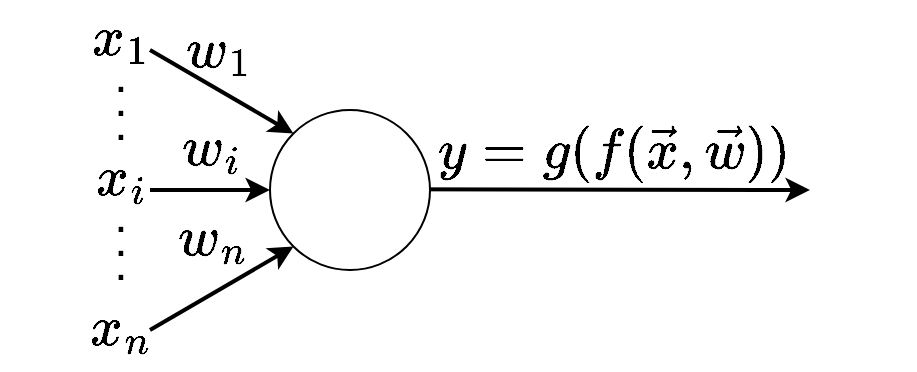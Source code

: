 <mxfile>
    <diagram id="1__IB14poS4x0QzZiISU" name="Page-1">
        <mxGraphModel dx="680" dy="607" grid="1" gridSize="10" guides="1" tooltips="1" connect="1" arrows="1" fold="1" page="1" pageScale="1" pageWidth="850" pageHeight="1100" math="1" shadow="0">
            <root>
                <mxCell id="0"/>
                <mxCell id="1" parent="0"/>
                <mxCell id="14" style="edgeStyle=none;html=1;fontSize=24;strokeWidth=2;" parent="1" edge="1">
                    <mxGeometry relative="1" as="geometry">
                        <mxPoint x="590" y="280" as="targetPoint"/>
                        <mxPoint x="379.999" y="279.58" as="sourcePoint"/>
                    </mxGeometry>
                </mxCell>
                <mxCell id="15" value="$$y = g(f(\vec{x},\vec{w}))$$" style="edgeLabel;align=center;verticalAlign=middle;resizable=0;points=[];labelBackgroundColor=none;fontSize=24;html=1;" parent="14" vertex="1" connectable="0">
                    <mxGeometry x="-0.279" y="-1" relative="1" as="geometry">
                        <mxPoint x="36" y="-21" as="offset"/>
                    </mxGeometry>
                </mxCell>
                <mxCell id="2" value="" style="ellipse;whiteSpace=wrap;html=1;aspect=fixed;fontSize=24;" parent="1" vertex="1">
                    <mxGeometry x="320" y="240" width="80" height="80" as="geometry"/>
                </mxCell>
                <mxCell id="3" value="" style="endArrow=classic;html=1;entryX=0;entryY=0;entryDx=0;entryDy=0;fontSize=24;strokeWidth=2;" parent="1" target="2" edge="1">
                    <mxGeometry width="50" height="50" relative="1" as="geometry">
                        <mxPoint x="260" y="210" as="sourcePoint"/>
                        <mxPoint x="332" y="252" as="targetPoint"/>
                    </mxGeometry>
                </mxCell>
                <mxCell id="9" value="$$w_1$$" style="edgeLabel;html=1;align=center;verticalAlign=middle;resizable=0;points=[];labelBackgroundColor=none;fontSize=24;" parent="3" vertex="1" connectable="0">
                    <mxGeometry x="-0.217" y="1" relative="1" as="geometry">
                        <mxPoint x="5" y="-15" as="offset"/>
                    </mxGeometry>
                </mxCell>
                <mxCell id="4" value="" style="endArrow=classic;html=1;entryX=0;entryY=0.5;entryDx=0;entryDy=0;fontSize=24;strokeWidth=2;" parent="1" target="2" edge="1">
                    <mxGeometry width="50" height="50" relative="1" as="geometry">
                        <mxPoint x="260" y="280" as="sourcePoint"/>
                        <mxPoint x="342" y="262" as="targetPoint"/>
                    </mxGeometry>
                </mxCell>
                <mxCell id="10" value="$$w_i$$" style="edgeLabel;html=1;align=center;verticalAlign=middle;resizable=0;points=[];labelBackgroundColor=none;fontSize=24;" parent="4" vertex="1" connectable="0">
                    <mxGeometry x="-0.076" y="1" relative="1" as="geometry">
                        <mxPoint x="2" y="-19" as="offset"/>
                    </mxGeometry>
                </mxCell>
                <mxCell id="5" value="" style="endArrow=classic;html=1;entryX=0;entryY=1;entryDx=0;entryDy=0;fontSize=24;strokeWidth=2;" parent="1" target="2" edge="1">
                    <mxGeometry width="50" height="50" relative="1" as="geometry">
                        <mxPoint x="260" y="350" as="sourcePoint"/>
                        <mxPoint x="310" y="330" as="targetPoint"/>
                    </mxGeometry>
                </mxCell>
                <mxCell id="11" value="$$w_n$$" style="edgeLabel;html=1;align=center;verticalAlign=middle;resizable=0;points=[];labelBackgroundColor=none;fontSize=24;" parent="5" vertex="1" connectable="0">
                    <mxGeometry x="-0.121" relative="1" as="geometry">
                        <mxPoint x="-1" y="-27" as="offset"/>
                    </mxGeometry>
                </mxCell>
                <mxCell id="6" value="$$x_1$$" style="text;html=1;align=center;verticalAlign=middle;resizable=0;points=[];autosize=1;strokeColor=none;fillColor=none;fontSize=24;" parent="1" vertex="1">
                    <mxGeometry x="185" y="185" width="120" height="40" as="geometry"/>
                </mxCell>
                <mxCell id="7" value="$$x_i$$" style="text;html=1;align=center;verticalAlign=middle;resizable=0;points=[];autosize=1;strokeColor=none;fillColor=none;fontSize=24;" parent="1" vertex="1">
                    <mxGeometry x="190" y="255" width="110" height="40" as="geometry"/>
                </mxCell>
                <mxCell id="8" value="$$x_n$$" style="text;html=1;align=center;verticalAlign=middle;resizable=0;points=[];autosize=1;strokeColor=none;fillColor=none;fontSize=24;" parent="1" vertex="1">
                    <mxGeometry x="185" y="330" width="120" height="40" as="geometry"/>
                </mxCell>
                <mxCell id="12" value="&lt;div style=&quot;line-height: 50%;&quot;&gt;&lt;span style=&quot;background-color: transparent;&quot;&gt;.&lt;/span&gt;&lt;/div&gt;&lt;div style=&quot;line-height: 50%;&quot;&gt;&lt;span style=&quot;background-color: transparent;&quot;&gt;.&lt;/span&gt;&lt;/div&gt;&lt;div style=&quot;line-height: 50%;&quot;&gt;&lt;span style=&quot;background-color: transparent;&quot;&gt;.&lt;/span&gt;&lt;/div&gt;" style="text;html=1;align=center;verticalAlign=middle;resizable=0;points=[];autosize=1;strokeColor=none;fillColor=none;fontSize=24;" parent="1" vertex="1">
                    <mxGeometry x="230" y="210" width="30" height="50" as="geometry"/>
                </mxCell>
                <mxCell id="13" value="&lt;div style=&quot;line-height: 50%;&quot;&gt;&lt;span style=&quot;background-color: transparent;&quot;&gt;.&lt;/span&gt;&lt;/div&gt;&lt;div style=&quot;line-height: 50%;&quot;&gt;&lt;span style=&quot;background-color: transparent;&quot;&gt;.&lt;/span&gt;&lt;/div&gt;&lt;div style=&quot;line-height: 50%;&quot;&gt;&lt;span style=&quot;background-color: transparent;&quot;&gt;.&lt;/span&gt;&lt;/div&gt;" style="text;html=1;align=center;verticalAlign=middle;resizable=0;points=[];autosize=1;strokeColor=none;fillColor=none;fontSize=24;" parent="1" vertex="1">
                    <mxGeometry x="230" y="280" width="30" height="50" as="geometry"/>
                </mxCell>
            </root>
        </mxGraphModel>
    </diagram>
</mxfile>